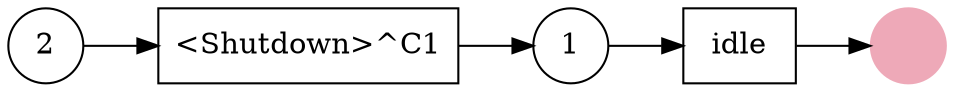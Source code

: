digraph Net {
rankdir=LR
node [shape = circle]
"2"; "1";

node [shape = box]
T2 [label = "<Shutdown>^C1"]
T1 [label = "idle"]

node [shape = circle, style = filled, color = pink2, label=""]
"0";

"2" -> T2 [style = solid];
T2 -> "1" [style = solid];
"1" -> T1 [style = solid];
T1 -> "0" [style = solid];
}
